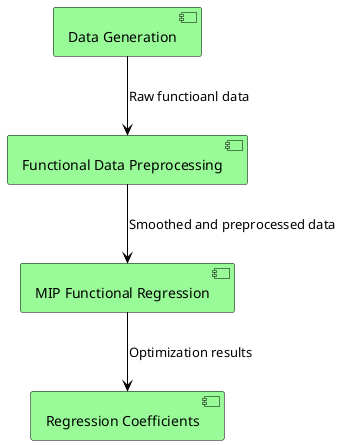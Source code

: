 @startuml
skinparam component {
    BackgroundColor PaleGreen
    BorderColor Black
    ArrowColor Black
    FontName Arial
}

component "Data Generation" as FD
component "Functional Data Preprocessing" as FP
component "MIP Functional Regression" as MIP
component "Regression Coefficients" as RC

FD --> FP : Raw functioanl data
FP --> MIP: Smoothed and preprocessed data
MIP --> RC: Optimization results

@enduml